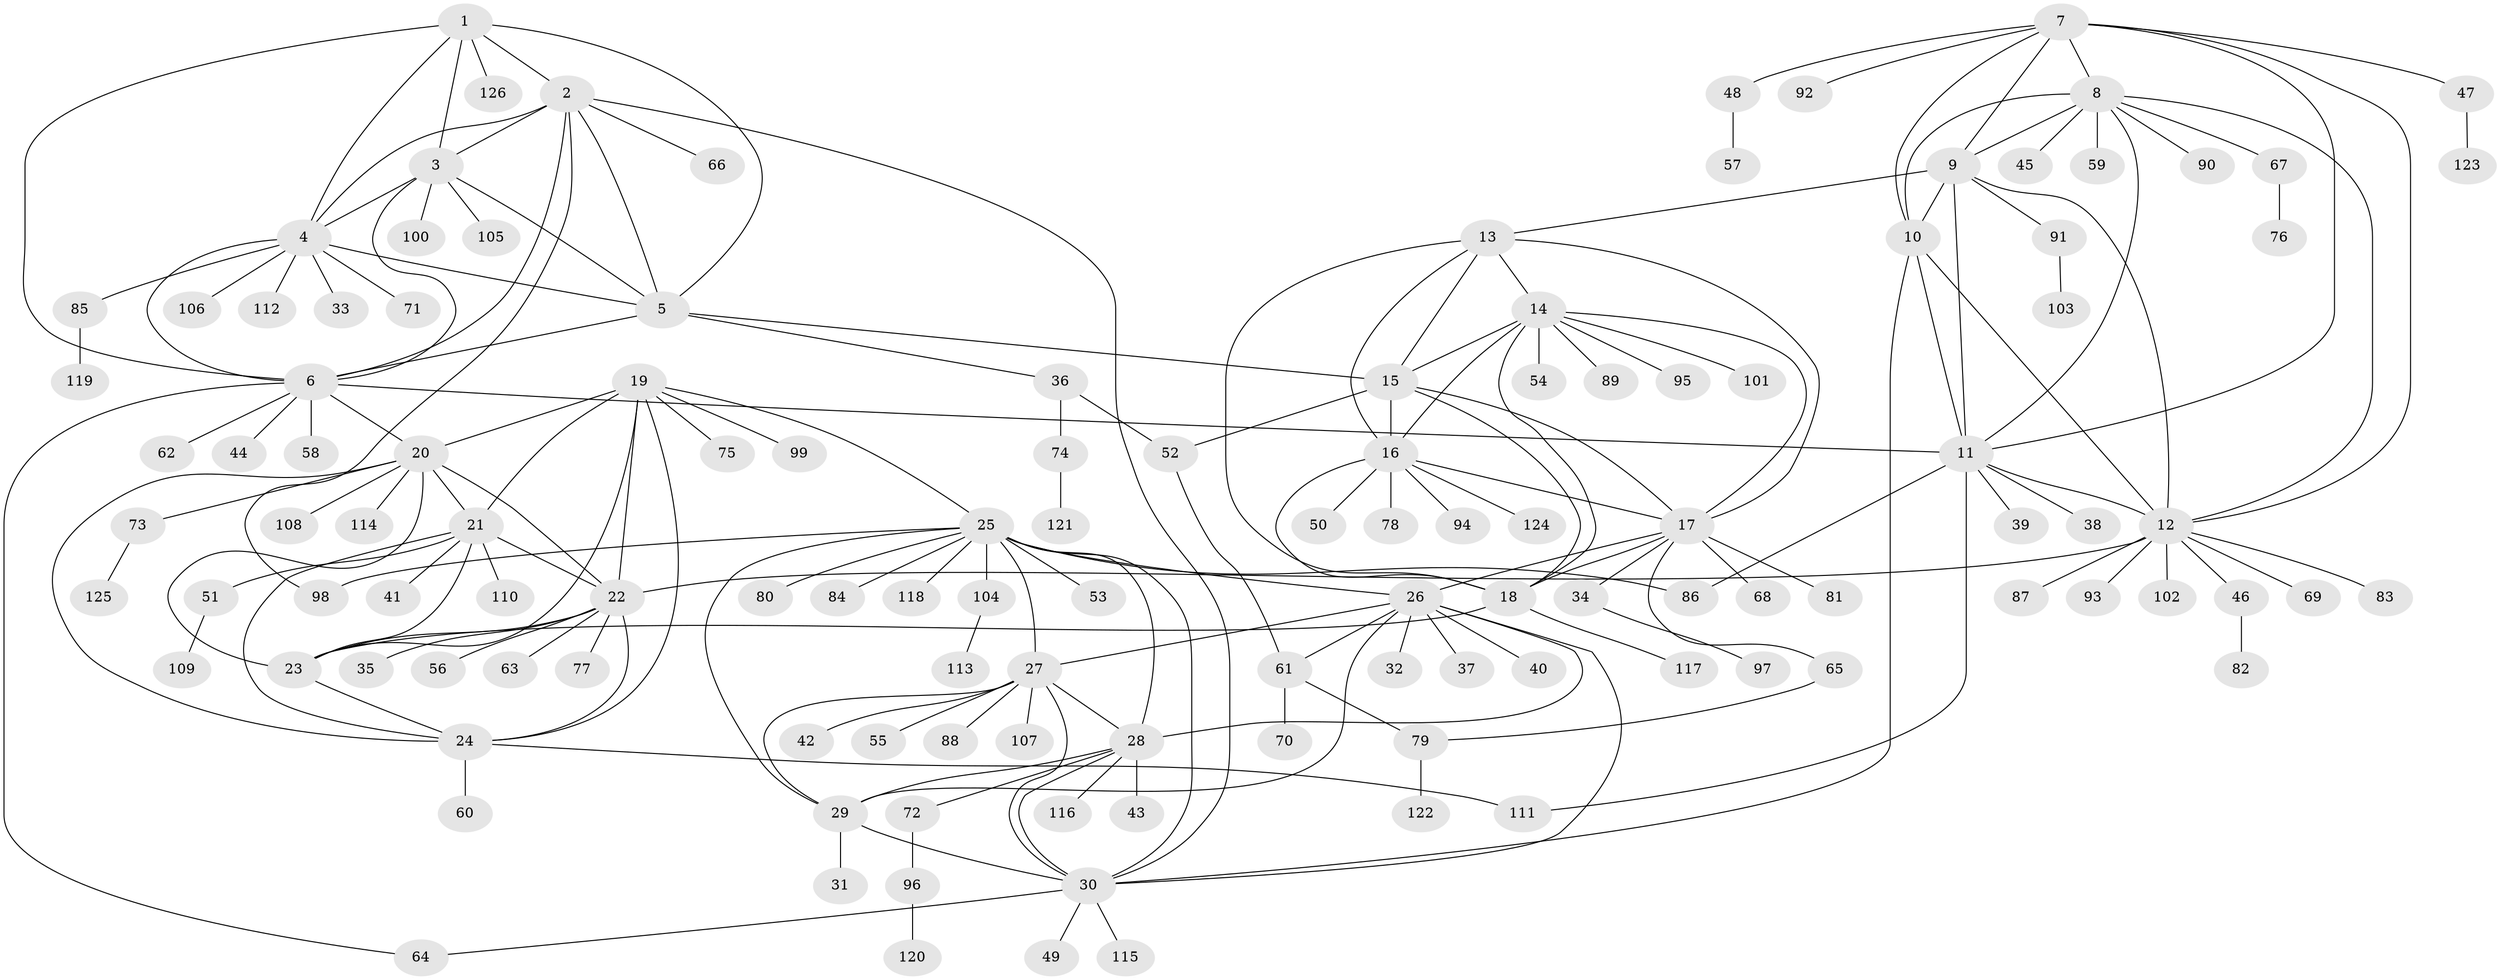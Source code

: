 // coarse degree distribution, {4: 0.020618556701030927, 11: 0.020618556701030927, 7: 0.061855670103092786, 8: 0.041237113402061855, 13: 0.010309278350515464, 9: 0.010309278350515464, 10: 0.020618556701030927, 5: 0.010309278350515464, 1: 0.6804123711340206, 3: 0.030927835051546393, 2: 0.09278350515463918}
// Generated by graph-tools (version 1.1) at 2025/42/03/06/25 10:42:06]
// undirected, 126 vertices, 188 edges
graph export_dot {
graph [start="1"]
  node [color=gray90,style=filled];
  1;
  2;
  3;
  4;
  5;
  6;
  7;
  8;
  9;
  10;
  11;
  12;
  13;
  14;
  15;
  16;
  17;
  18;
  19;
  20;
  21;
  22;
  23;
  24;
  25;
  26;
  27;
  28;
  29;
  30;
  31;
  32;
  33;
  34;
  35;
  36;
  37;
  38;
  39;
  40;
  41;
  42;
  43;
  44;
  45;
  46;
  47;
  48;
  49;
  50;
  51;
  52;
  53;
  54;
  55;
  56;
  57;
  58;
  59;
  60;
  61;
  62;
  63;
  64;
  65;
  66;
  67;
  68;
  69;
  70;
  71;
  72;
  73;
  74;
  75;
  76;
  77;
  78;
  79;
  80;
  81;
  82;
  83;
  84;
  85;
  86;
  87;
  88;
  89;
  90;
  91;
  92;
  93;
  94;
  95;
  96;
  97;
  98;
  99;
  100;
  101;
  102;
  103;
  104;
  105;
  106;
  107;
  108;
  109;
  110;
  111;
  112;
  113;
  114;
  115;
  116;
  117;
  118;
  119;
  120;
  121;
  122;
  123;
  124;
  125;
  126;
  1 -- 2;
  1 -- 3;
  1 -- 4;
  1 -- 5;
  1 -- 6;
  1 -- 126;
  2 -- 3;
  2 -- 4;
  2 -- 5;
  2 -- 6;
  2 -- 30;
  2 -- 66;
  2 -- 98;
  3 -- 4;
  3 -- 5;
  3 -- 6;
  3 -- 100;
  3 -- 105;
  4 -- 5;
  4 -- 6;
  4 -- 33;
  4 -- 71;
  4 -- 85;
  4 -- 106;
  4 -- 112;
  5 -- 6;
  5 -- 15;
  5 -- 36;
  6 -- 11;
  6 -- 20;
  6 -- 44;
  6 -- 58;
  6 -- 62;
  6 -- 64;
  7 -- 8;
  7 -- 9;
  7 -- 10;
  7 -- 11;
  7 -- 12;
  7 -- 47;
  7 -- 48;
  7 -- 92;
  8 -- 9;
  8 -- 10;
  8 -- 11;
  8 -- 12;
  8 -- 45;
  8 -- 59;
  8 -- 67;
  8 -- 90;
  9 -- 10;
  9 -- 11;
  9 -- 12;
  9 -- 13;
  9 -- 91;
  10 -- 11;
  10 -- 12;
  10 -- 30;
  11 -- 12;
  11 -- 38;
  11 -- 39;
  11 -- 86;
  11 -- 111;
  12 -- 22;
  12 -- 46;
  12 -- 69;
  12 -- 83;
  12 -- 87;
  12 -- 93;
  12 -- 102;
  13 -- 14;
  13 -- 15;
  13 -- 16;
  13 -- 17;
  13 -- 18;
  14 -- 15;
  14 -- 16;
  14 -- 17;
  14 -- 18;
  14 -- 54;
  14 -- 89;
  14 -- 95;
  14 -- 101;
  15 -- 16;
  15 -- 17;
  15 -- 18;
  15 -- 52;
  16 -- 17;
  16 -- 18;
  16 -- 50;
  16 -- 78;
  16 -- 94;
  16 -- 124;
  17 -- 18;
  17 -- 26;
  17 -- 34;
  17 -- 65;
  17 -- 68;
  17 -- 81;
  18 -- 23;
  18 -- 117;
  19 -- 20;
  19 -- 21;
  19 -- 22;
  19 -- 23;
  19 -- 24;
  19 -- 25;
  19 -- 75;
  19 -- 99;
  20 -- 21;
  20 -- 22;
  20 -- 23;
  20 -- 24;
  20 -- 73;
  20 -- 108;
  20 -- 114;
  21 -- 22;
  21 -- 23;
  21 -- 24;
  21 -- 41;
  21 -- 51;
  21 -- 110;
  22 -- 23;
  22 -- 24;
  22 -- 35;
  22 -- 56;
  22 -- 63;
  22 -- 77;
  23 -- 24;
  24 -- 60;
  24 -- 111;
  25 -- 26;
  25 -- 27;
  25 -- 28;
  25 -- 29;
  25 -- 30;
  25 -- 53;
  25 -- 80;
  25 -- 84;
  25 -- 86;
  25 -- 98;
  25 -- 104;
  25 -- 118;
  26 -- 27;
  26 -- 28;
  26 -- 29;
  26 -- 30;
  26 -- 32;
  26 -- 37;
  26 -- 40;
  26 -- 61;
  27 -- 28;
  27 -- 29;
  27 -- 30;
  27 -- 42;
  27 -- 55;
  27 -- 88;
  27 -- 107;
  28 -- 29;
  28 -- 30;
  28 -- 43;
  28 -- 72;
  28 -- 116;
  29 -- 30;
  29 -- 31;
  30 -- 49;
  30 -- 64;
  30 -- 115;
  34 -- 97;
  36 -- 52;
  36 -- 74;
  46 -- 82;
  47 -- 123;
  48 -- 57;
  51 -- 109;
  52 -- 61;
  61 -- 70;
  61 -- 79;
  65 -- 79;
  67 -- 76;
  72 -- 96;
  73 -- 125;
  74 -- 121;
  79 -- 122;
  85 -- 119;
  91 -- 103;
  96 -- 120;
  104 -- 113;
}
